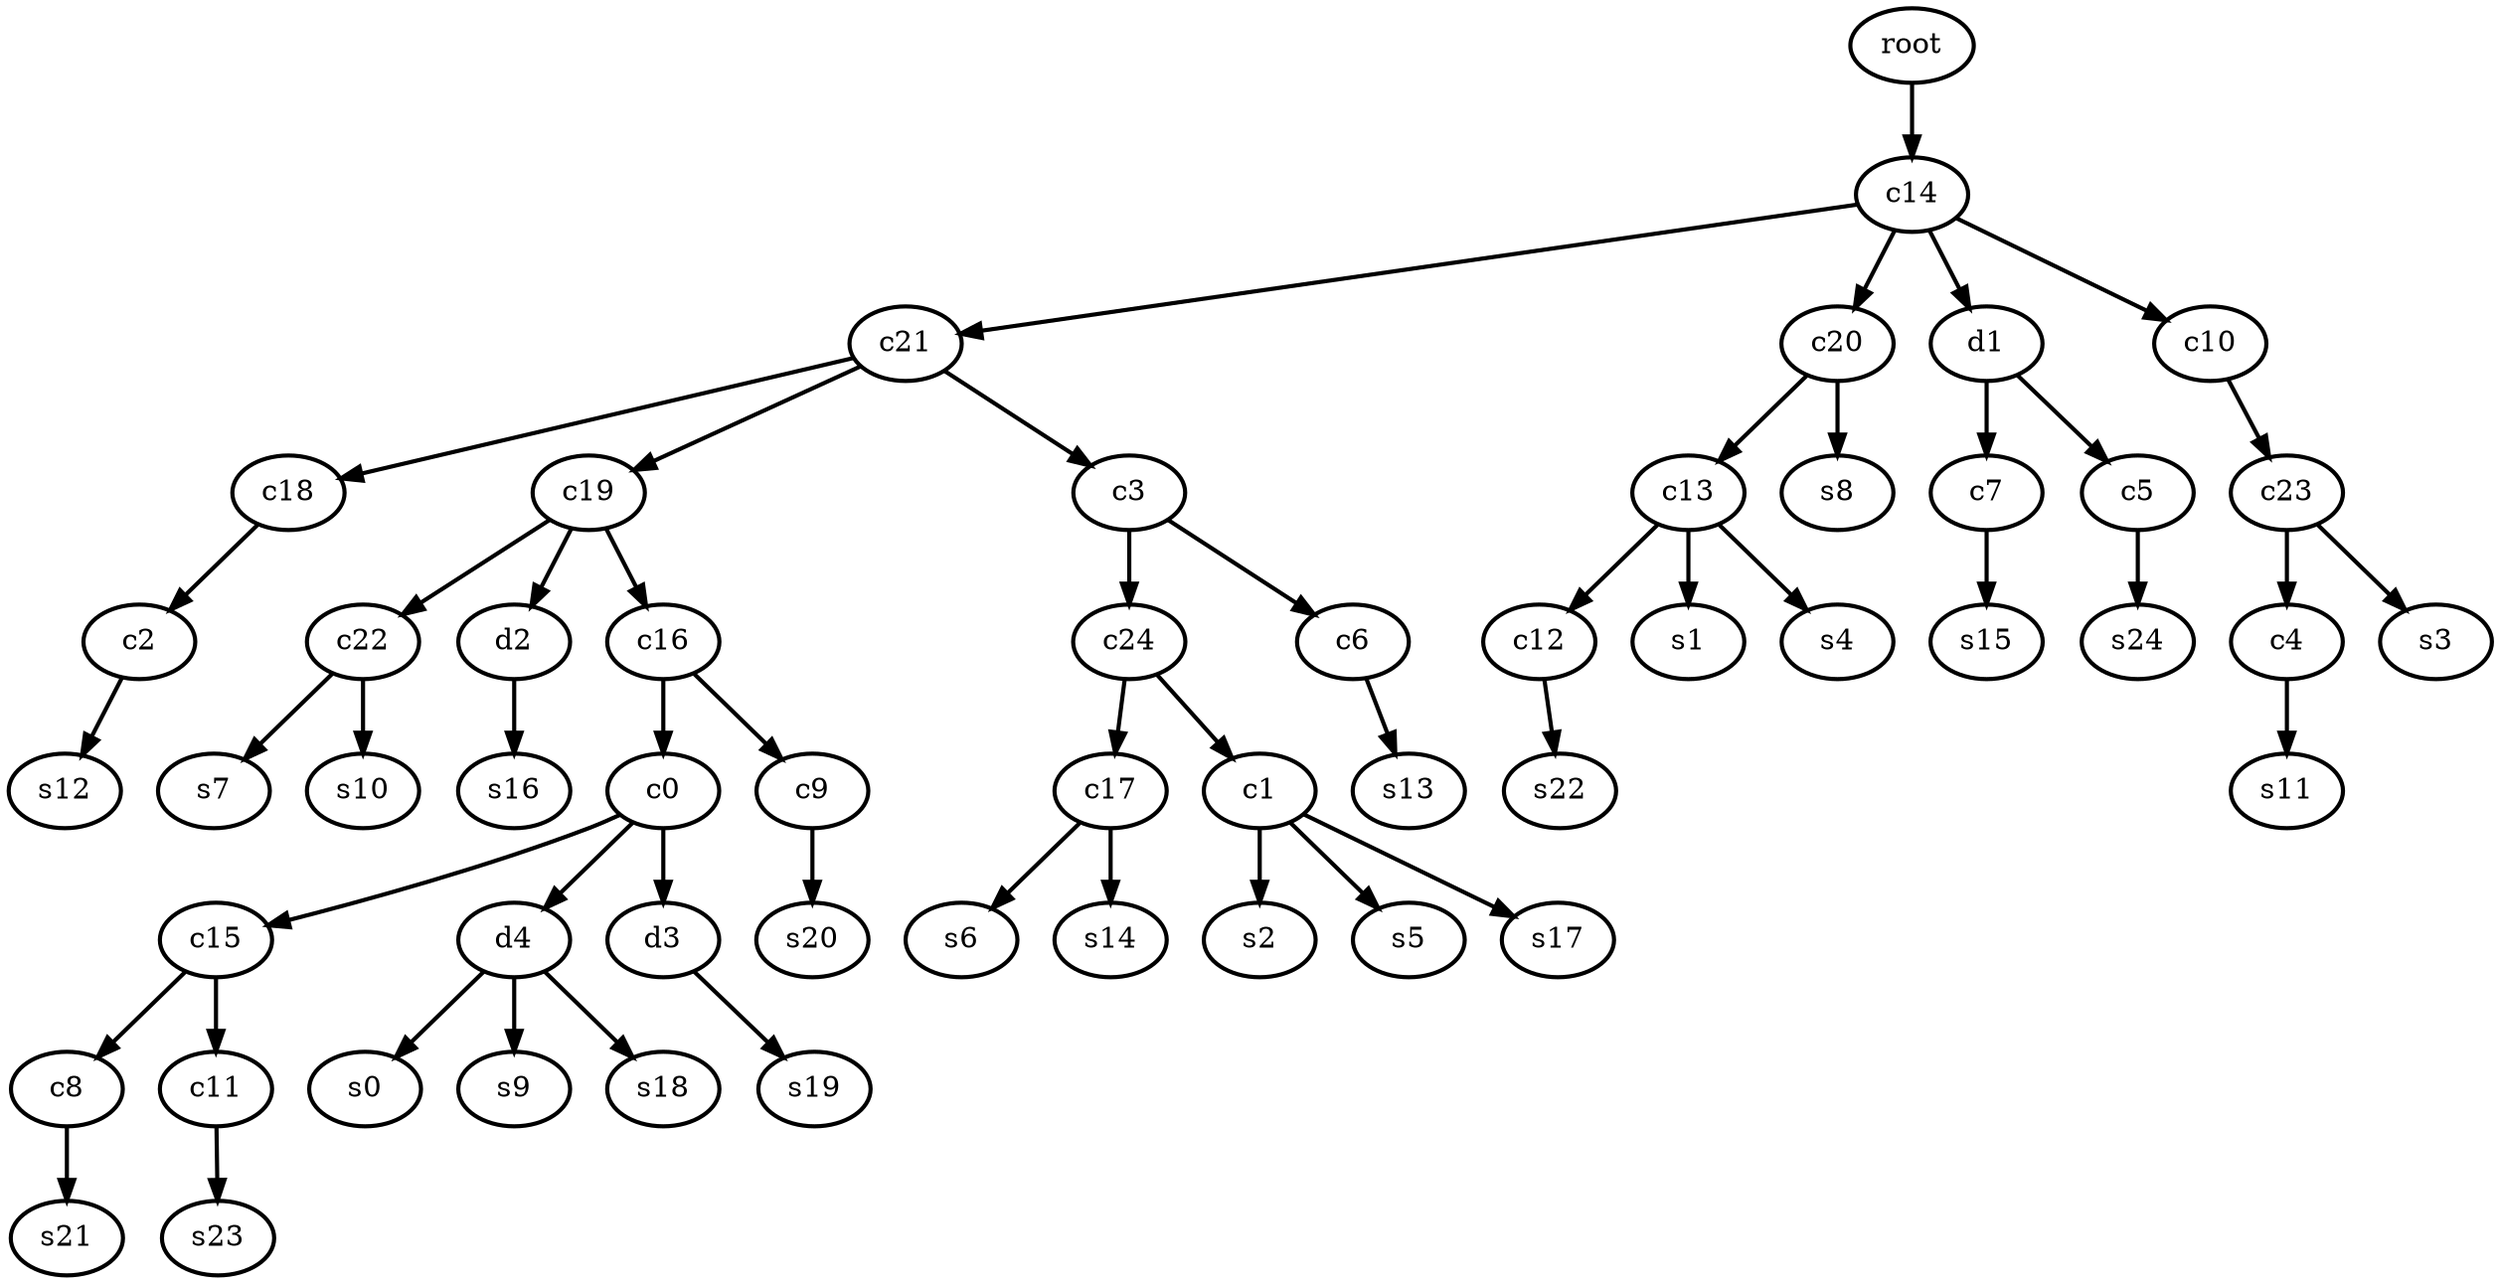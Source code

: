 digraph N {
	overlap="false"
	rankdir="TB"
	0 [label="root", style="bold"];
	1 [label="c14", style="bold"];
	2 [label="c21", style="bold"];
	3 [label="c18", style="bold"];
	4 [label="c20", style="bold"];
	5 [label="d1", style="bold"];
	6 [label="c19", style="bold"];
	7 [label="c3", style="bold"];
	8 [label="c10", style="bold"];
	9 [label="c23", style="bold"];
	10 [label="c22", style="bold"];
	11 [label="c4", style="bold"];
	12 [label="c2", style="bold"];
	13 [label="c24", style="bold"];
	14 [label="c6", style="bold"];
	15 [label="c17", style="bold"];
	16 [label="c13", style="bold"];
	17 [label="c7", style="bold"];
	18 [label="d2", style="bold"];
	19 [label="c1", style="bold"];
	20 [label="c16", style="bold"];
	21 [label="c0", style="bold"];
	22 [label="c15", style="bold"];
	23 [label="d4", style="bold"];
	24 [label="d3", style="bold"];
	25 [label="c9", style="bold"];
	26 [label="c8", style="bold"];
	27 [label="c12", style="bold"];
	28 [label="c11", style="bold"];
	29 [label="c5", style="bold"];
	30 [label="s0", style="bold"];
	31 [label="s1", style="bold"];
	32 [label="s2", style="bold"];
	33 [label="s3", style="bold"];
	34 [label="s4", style="bold"];
	35 [label="s5", style="bold"];
	36 [label="s6", style="bold"];
	37 [label="s7", style="bold"];
	38 [label="s8", style="bold"];
	39 [label="s9", style="bold"];
	40 [label="s10", style="bold"];
	41 [label="s11", style="bold"];
	42 [label="s12", style="bold"];
	43 [label="s13", style="bold"];
	44 [label="s14", style="bold"];
	45 [label="s15", style="bold"];
	46 [label="s16", style="bold"];
	47 [label="s17", style="bold"];
	48 [label="s18", style="bold"];
	49 [label="s19", style="bold"];
	50 [label="s20", style="bold"];
	51 [label="s21", style="bold"];
	52 [label="s22", style="bold"];
	53 [label="s23", style="bold"];
	54 [label="s24", style="bold"];
	0 -> 1 [style="bold"];
	1 -> 2 [style="bold"];
	1 -> 4 [style="bold"];
	1 -> 5 [style="bold"];
	1 -> 8 [style="bold"];
	2 -> 3 [style="bold"];
	2 -> 6 [style="bold"];
	2 -> 7 [style="bold"];
	3 -> 12 [style="bold"];
	4 -> 16 [style="bold"];
	4 -> 38 [style="bold"];
	5 -> 17 [style="bold"];
	5 -> 29 [style="bold"];
	6 -> 10 [style="bold"];
	6 -> 18 [style="bold"];
	6 -> 20 [style="bold"];
	7 -> 13 [style="bold"];
	7 -> 14 [style="bold"];
	8 -> 9 [style="bold"];
	9 -> 11 [style="bold"];
	9 -> 33 [style="bold"];
	10 -> 37 [style="bold"];
	10 -> 40 [style="bold"];
	11 -> 41 [style="bold"];
	12 -> 42 [style="bold"];
	13 -> 15 [style="bold"];
	13 -> 19 [style="bold"];
	14 -> 43 [style="bold"];
	15 -> 36 [style="bold"];
	15 -> 44 [style="bold"];
	16 -> 27 [style="bold"];
	16 -> 31 [style="bold"];
	16 -> 34 [style="bold"];
	17 -> 45 [style="bold"];
	18 -> 46 [style="bold"];
	19 -> 32 [style="bold"];
	19 -> 35 [style="bold"];
	19 -> 47 [style="bold"];
	20 -> 21 [style="bold"];
	20 -> 25 [style="bold"];
	21 -> 22 [style="bold"];
	21 -> 23 [style="bold"];
	21 -> 24 [style="bold"];
	22 -> 26 [style="bold"];
	22 -> 28 [style="bold"];
	23 -> 30 [style="bold"];
	23 -> 39 [style="bold"];
	23 -> 48 [style="bold"];
	24 -> 49 [style="bold"];
	25 -> 50 [style="bold"];
	26 -> 51 [style="bold"];
	27 -> 52 [style="bold"];
	28 -> 53 [style="bold"];
	29 -> 54 [style="bold"];
}